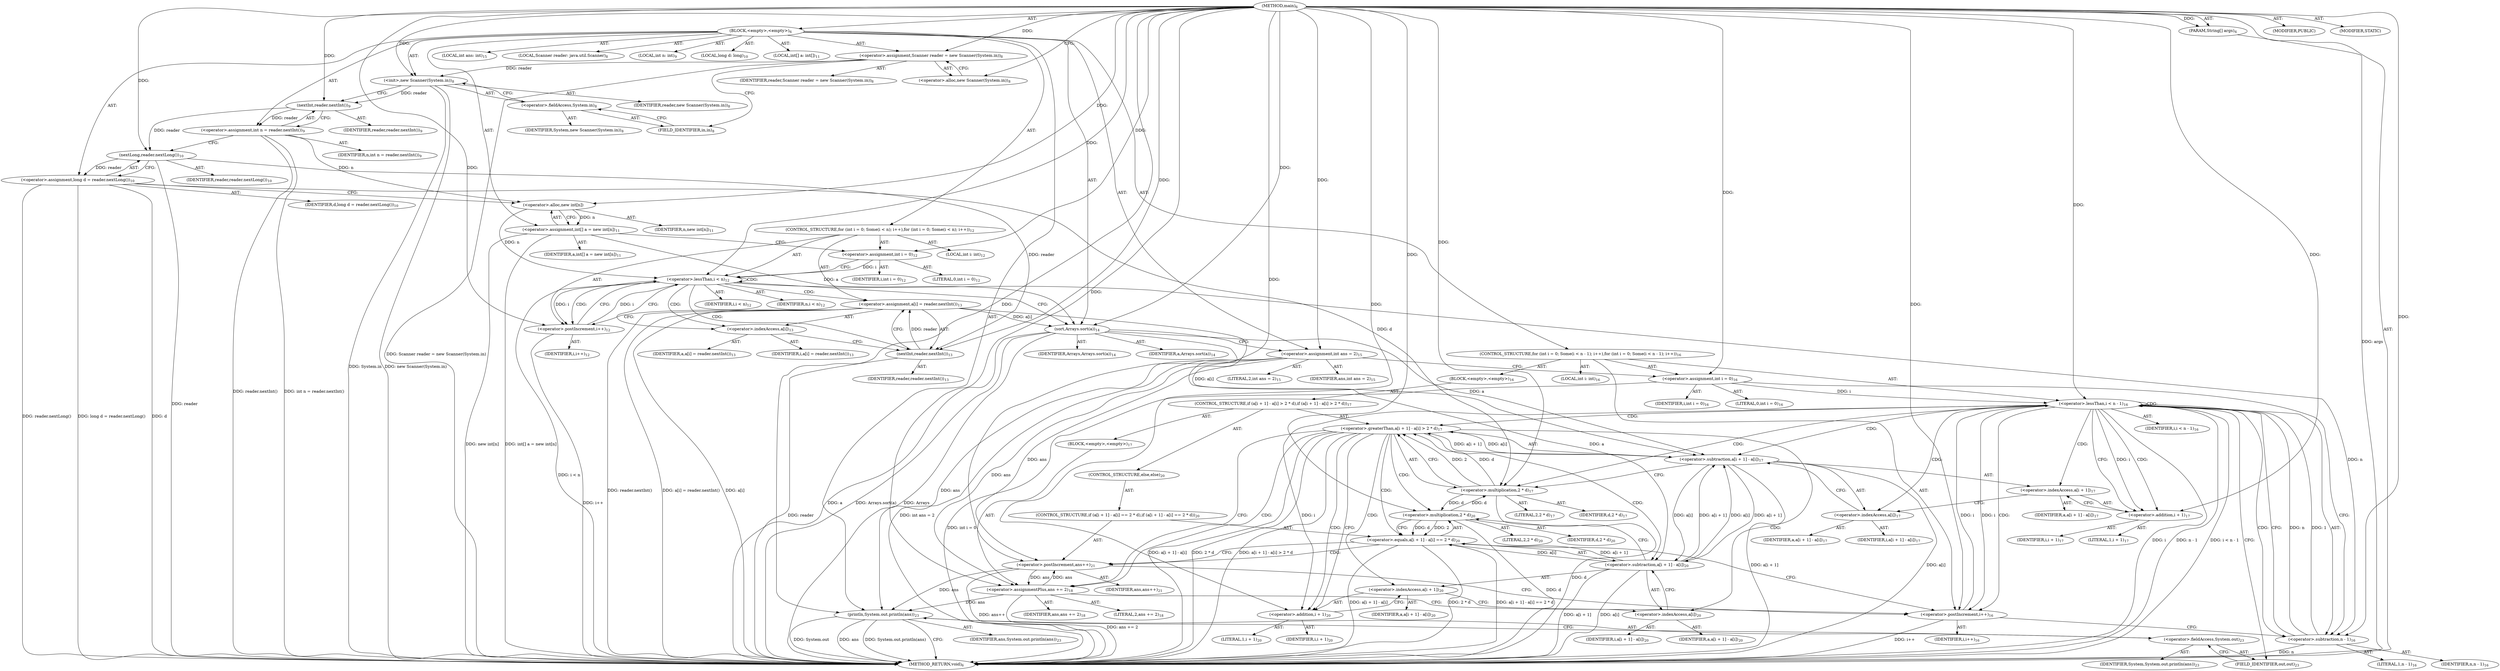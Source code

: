 digraph "main" {  
"19" [label = <(METHOD,main)<SUB>6</SUB>> ]
"20" [label = <(PARAM,String[] args)<SUB>6</SUB>> ]
"21" [label = <(BLOCK,&lt;empty&gt;,&lt;empty&gt;)<SUB>6</SUB>> ]
"4" [label = <(LOCAL,Scanner reader: java.util.Scanner)<SUB>8</SUB>> ]
"22" [label = <(&lt;operator&gt;.assignment,Scanner reader = new Scanner(System.in))<SUB>8</SUB>> ]
"23" [label = <(IDENTIFIER,reader,Scanner reader = new Scanner(System.in))<SUB>8</SUB>> ]
"24" [label = <(&lt;operator&gt;.alloc,new Scanner(System.in))<SUB>8</SUB>> ]
"25" [label = <(&lt;init&gt;,new Scanner(System.in))<SUB>8</SUB>> ]
"3" [label = <(IDENTIFIER,reader,new Scanner(System.in))<SUB>8</SUB>> ]
"26" [label = <(&lt;operator&gt;.fieldAccess,System.in)<SUB>8</SUB>> ]
"27" [label = <(IDENTIFIER,System,new Scanner(System.in))<SUB>8</SUB>> ]
"28" [label = <(FIELD_IDENTIFIER,in,in)<SUB>8</SUB>> ]
"29" [label = <(LOCAL,int n: int)<SUB>9</SUB>> ]
"30" [label = <(&lt;operator&gt;.assignment,int n = reader.nextInt())<SUB>9</SUB>> ]
"31" [label = <(IDENTIFIER,n,int n = reader.nextInt())<SUB>9</SUB>> ]
"32" [label = <(nextInt,reader.nextInt())<SUB>9</SUB>> ]
"33" [label = <(IDENTIFIER,reader,reader.nextInt())<SUB>9</SUB>> ]
"34" [label = <(LOCAL,long d: long)<SUB>10</SUB>> ]
"35" [label = <(&lt;operator&gt;.assignment,long d = reader.nextLong())<SUB>10</SUB>> ]
"36" [label = <(IDENTIFIER,d,long d = reader.nextLong())<SUB>10</SUB>> ]
"37" [label = <(nextLong,reader.nextLong())<SUB>10</SUB>> ]
"38" [label = <(IDENTIFIER,reader,reader.nextLong())<SUB>10</SUB>> ]
"39" [label = <(LOCAL,int[] a: int[])<SUB>11</SUB>> ]
"40" [label = <(&lt;operator&gt;.assignment,int[] a = new int[n])<SUB>11</SUB>> ]
"41" [label = <(IDENTIFIER,a,int[] a = new int[n])<SUB>11</SUB>> ]
"42" [label = <(&lt;operator&gt;.alloc,new int[n])> ]
"43" [label = <(IDENTIFIER,n,new int[n])<SUB>11</SUB>> ]
"44" [label = <(CONTROL_STRUCTURE,for (int i = 0; Some(i &lt; n); i++),for (int i = 0; Some(i &lt; n); i++))<SUB>12</SUB>> ]
"45" [label = <(LOCAL,int i: int)<SUB>12</SUB>> ]
"46" [label = <(&lt;operator&gt;.assignment,int i = 0)<SUB>12</SUB>> ]
"47" [label = <(IDENTIFIER,i,int i = 0)<SUB>12</SUB>> ]
"48" [label = <(LITERAL,0,int i = 0)<SUB>12</SUB>> ]
"49" [label = <(&lt;operator&gt;.lessThan,i &lt; n)<SUB>12</SUB>> ]
"50" [label = <(IDENTIFIER,i,i &lt; n)<SUB>12</SUB>> ]
"51" [label = <(IDENTIFIER,n,i &lt; n)<SUB>12</SUB>> ]
"52" [label = <(&lt;operator&gt;.postIncrement,i++)<SUB>12</SUB>> ]
"53" [label = <(IDENTIFIER,i,i++)<SUB>12</SUB>> ]
"54" [label = <(&lt;operator&gt;.assignment,a[i] = reader.nextInt())<SUB>13</SUB>> ]
"55" [label = <(&lt;operator&gt;.indexAccess,a[i])<SUB>13</SUB>> ]
"56" [label = <(IDENTIFIER,a,a[i] = reader.nextInt())<SUB>13</SUB>> ]
"57" [label = <(IDENTIFIER,i,a[i] = reader.nextInt())<SUB>13</SUB>> ]
"58" [label = <(nextInt,reader.nextInt())<SUB>13</SUB>> ]
"59" [label = <(IDENTIFIER,reader,reader.nextInt())<SUB>13</SUB>> ]
"60" [label = <(sort,Arrays.sort(a))<SUB>14</SUB>> ]
"61" [label = <(IDENTIFIER,Arrays,Arrays.sort(a))<SUB>14</SUB>> ]
"62" [label = <(IDENTIFIER,a,Arrays.sort(a))<SUB>14</SUB>> ]
"63" [label = <(LOCAL,int ans: int)<SUB>15</SUB>> ]
"64" [label = <(&lt;operator&gt;.assignment,int ans = 2)<SUB>15</SUB>> ]
"65" [label = <(IDENTIFIER,ans,int ans = 2)<SUB>15</SUB>> ]
"66" [label = <(LITERAL,2,int ans = 2)<SUB>15</SUB>> ]
"67" [label = <(CONTROL_STRUCTURE,for (int i = 0; Some(i &lt; n - 1); i++),for (int i = 0; Some(i &lt; n - 1); i++))<SUB>16</SUB>> ]
"68" [label = <(LOCAL,int i: int)<SUB>16</SUB>> ]
"69" [label = <(&lt;operator&gt;.assignment,int i = 0)<SUB>16</SUB>> ]
"70" [label = <(IDENTIFIER,i,int i = 0)<SUB>16</SUB>> ]
"71" [label = <(LITERAL,0,int i = 0)<SUB>16</SUB>> ]
"72" [label = <(&lt;operator&gt;.lessThan,i &lt; n - 1)<SUB>16</SUB>> ]
"73" [label = <(IDENTIFIER,i,i &lt; n - 1)<SUB>16</SUB>> ]
"74" [label = <(&lt;operator&gt;.subtraction,n - 1)<SUB>16</SUB>> ]
"75" [label = <(IDENTIFIER,n,n - 1)<SUB>16</SUB>> ]
"76" [label = <(LITERAL,1,n - 1)<SUB>16</SUB>> ]
"77" [label = <(&lt;operator&gt;.postIncrement,i++)<SUB>16</SUB>> ]
"78" [label = <(IDENTIFIER,i,i++)<SUB>16</SUB>> ]
"79" [label = <(BLOCK,&lt;empty&gt;,&lt;empty&gt;)<SUB>16</SUB>> ]
"80" [label = <(CONTROL_STRUCTURE,if (a[i + 1] - a[i] &gt; 2 * d),if (a[i + 1] - a[i] &gt; 2 * d))<SUB>17</SUB>> ]
"81" [label = <(&lt;operator&gt;.greaterThan,a[i + 1] - a[i] &gt; 2 * d)<SUB>17</SUB>> ]
"82" [label = <(&lt;operator&gt;.subtraction,a[i + 1] - a[i])<SUB>17</SUB>> ]
"83" [label = <(&lt;operator&gt;.indexAccess,a[i + 1])<SUB>17</SUB>> ]
"84" [label = <(IDENTIFIER,a,a[i + 1] - a[i])<SUB>17</SUB>> ]
"85" [label = <(&lt;operator&gt;.addition,i + 1)<SUB>17</SUB>> ]
"86" [label = <(IDENTIFIER,i,i + 1)<SUB>17</SUB>> ]
"87" [label = <(LITERAL,1,i + 1)<SUB>17</SUB>> ]
"88" [label = <(&lt;operator&gt;.indexAccess,a[i])<SUB>17</SUB>> ]
"89" [label = <(IDENTIFIER,a,a[i + 1] - a[i])<SUB>17</SUB>> ]
"90" [label = <(IDENTIFIER,i,a[i + 1] - a[i])<SUB>17</SUB>> ]
"91" [label = <(&lt;operator&gt;.multiplication,2 * d)<SUB>17</SUB>> ]
"92" [label = <(LITERAL,2,2 * d)<SUB>17</SUB>> ]
"93" [label = <(IDENTIFIER,d,2 * d)<SUB>17</SUB>> ]
"94" [label = <(BLOCK,&lt;empty&gt;,&lt;empty&gt;)<SUB>17</SUB>> ]
"95" [label = <(&lt;operator&gt;.assignmentPlus,ans += 2)<SUB>18</SUB>> ]
"96" [label = <(IDENTIFIER,ans,ans += 2)<SUB>18</SUB>> ]
"97" [label = <(LITERAL,2,ans += 2)<SUB>18</SUB>> ]
"98" [label = <(CONTROL_STRUCTURE,else,else)<SUB>20</SUB>> ]
"99" [label = <(CONTROL_STRUCTURE,if (a[i + 1] - a[i] == 2 * d),if (a[i + 1] - a[i] == 2 * d))<SUB>20</SUB>> ]
"100" [label = <(&lt;operator&gt;.equals,a[i + 1] - a[i] == 2 * d)<SUB>20</SUB>> ]
"101" [label = <(&lt;operator&gt;.subtraction,a[i + 1] - a[i])<SUB>20</SUB>> ]
"102" [label = <(&lt;operator&gt;.indexAccess,a[i + 1])<SUB>20</SUB>> ]
"103" [label = <(IDENTIFIER,a,a[i + 1] - a[i])<SUB>20</SUB>> ]
"104" [label = <(&lt;operator&gt;.addition,i + 1)<SUB>20</SUB>> ]
"105" [label = <(IDENTIFIER,i,i + 1)<SUB>20</SUB>> ]
"106" [label = <(LITERAL,1,i + 1)<SUB>20</SUB>> ]
"107" [label = <(&lt;operator&gt;.indexAccess,a[i])<SUB>20</SUB>> ]
"108" [label = <(IDENTIFIER,a,a[i + 1] - a[i])<SUB>20</SUB>> ]
"109" [label = <(IDENTIFIER,i,a[i + 1] - a[i])<SUB>20</SUB>> ]
"110" [label = <(&lt;operator&gt;.multiplication,2 * d)<SUB>20</SUB>> ]
"111" [label = <(LITERAL,2,2 * d)<SUB>20</SUB>> ]
"112" [label = <(IDENTIFIER,d,2 * d)<SUB>20</SUB>> ]
"113" [label = <(&lt;operator&gt;.postIncrement,ans++)<SUB>21</SUB>> ]
"114" [label = <(IDENTIFIER,ans,ans++)<SUB>21</SUB>> ]
"115" [label = <(println,System.out.println(ans))<SUB>23</SUB>> ]
"116" [label = <(&lt;operator&gt;.fieldAccess,System.out)<SUB>23</SUB>> ]
"117" [label = <(IDENTIFIER,System,System.out.println(ans))<SUB>23</SUB>> ]
"118" [label = <(FIELD_IDENTIFIER,out,out)<SUB>23</SUB>> ]
"119" [label = <(IDENTIFIER,ans,System.out.println(ans))<SUB>23</SUB>> ]
"120" [label = <(MODIFIER,PUBLIC)> ]
"121" [label = <(MODIFIER,STATIC)> ]
"122" [label = <(METHOD_RETURN,void)<SUB>6</SUB>> ]
  "19" -> "20"  [ label = "AST: "] 
  "19" -> "21"  [ label = "AST: "] 
  "19" -> "120"  [ label = "AST: "] 
  "19" -> "121"  [ label = "AST: "] 
  "19" -> "122"  [ label = "AST: "] 
  "21" -> "4"  [ label = "AST: "] 
  "21" -> "22"  [ label = "AST: "] 
  "21" -> "25"  [ label = "AST: "] 
  "21" -> "29"  [ label = "AST: "] 
  "21" -> "30"  [ label = "AST: "] 
  "21" -> "34"  [ label = "AST: "] 
  "21" -> "35"  [ label = "AST: "] 
  "21" -> "39"  [ label = "AST: "] 
  "21" -> "40"  [ label = "AST: "] 
  "21" -> "44"  [ label = "AST: "] 
  "21" -> "60"  [ label = "AST: "] 
  "21" -> "63"  [ label = "AST: "] 
  "21" -> "64"  [ label = "AST: "] 
  "21" -> "67"  [ label = "AST: "] 
  "21" -> "115"  [ label = "AST: "] 
  "22" -> "23"  [ label = "AST: "] 
  "22" -> "24"  [ label = "AST: "] 
  "25" -> "3"  [ label = "AST: "] 
  "25" -> "26"  [ label = "AST: "] 
  "26" -> "27"  [ label = "AST: "] 
  "26" -> "28"  [ label = "AST: "] 
  "30" -> "31"  [ label = "AST: "] 
  "30" -> "32"  [ label = "AST: "] 
  "32" -> "33"  [ label = "AST: "] 
  "35" -> "36"  [ label = "AST: "] 
  "35" -> "37"  [ label = "AST: "] 
  "37" -> "38"  [ label = "AST: "] 
  "40" -> "41"  [ label = "AST: "] 
  "40" -> "42"  [ label = "AST: "] 
  "42" -> "43"  [ label = "AST: "] 
  "44" -> "45"  [ label = "AST: "] 
  "44" -> "46"  [ label = "AST: "] 
  "44" -> "49"  [ label = "AST: "] 
  "44" -> "52"  [ label = "AST: "] 
  "44" -> "54"  [ label = "AST: "] 
  "46" -> "47"  [ label = "AST: "] 
  "46" -> "48"  [ label = "AST: "] 
  "49" -> "50"  [ label = "AST: "] 
  "49" -> "51"  [ label = "AST: "] 
  "52" -> "53"  [ label = "AST: "] 
  "54" -> "55"  [ label = "AST: "] 
  "54" -> "58"  [ label = "AST: "] 
  "55" -> "56"  [ label = "AST: "] 
  "55" -> "57"  [ label = "AST: "] 
  "58" -> "59"  [ label = "AST: "] 
  "60" -> "61"  [ label = "AST: "] 
  "60" -> "62"  [ label = "AST: "] 
  "64" -> "65"  [ label = "AST: "] 
  "64" -> "66"  [ label = "AST: "] 
  "67" -> "68"  [ label = "AST: "] 
  "67" -> "69"  [ label = "AST: "] 
  "67" -> "72"  [ label = "AST: "] 
  "67" -> "77"  [ label = "AST: "] 
  "67" -> "79"  [ label = "AST: "] 
  "69" -> "70"  [ label = "AST: "] 
  "69" -> "71"  [ label = "AST: "] 
  "72" -> "73"  [ label = "AST: "] 
  "72" -> "74"  [ label = "AST: "] 
  "74" -> "75"  [ label = "AST: "] 
  "74" -> "76"  [ label = "AST: "] 
  "77" -> "78"  [ label = "AST: "] 
  "79" -> "80"  [ label = "AST: "] 
  "80" -> "81"  [ label = "AST: "] 
  "80" -> "94"  [ label = "AST: "] 
  "80" -> "98"  [ label = "AST: "] 
  "81" -> "82"  [ label = "AST: "] 
  "81" -> "91"  [ label = "AST: "] 
  "82" -> "83"  [ label = "AST: "] 
  "82" -> "88"  [ label = "AST: "] 
  "83" -> "84"  [ label = "AST: "] 
  "83" -> "85"  [ label = "AST: "] 
  "85" -> "86"  [ label = "AST: "] 
  "85" -> "87"  [ label = "AST: "] 
  "88" -> "89"  [ label = "AST: "] 
  "88" -> "90"  [ label = "AST: "] 
  "91" -> "92"  [ label = "AST: "] 
  "91" -> "93"  [ label = "AST: "] 
  "94" -> "95"  [ label = "AST: "] 
  "95" -> "96"  [ label = "AST: "] 
  "95" -> "97"  [ label = "AST: "] 
  "98" -> "99"  [ label = "AST: "] 
  "99" -> "100"  [ label = "AST: "] 
  "99" -> "113"  [ label = "AST: "] 
  "100" -> "101"  [ label = "AST: "] 
  "100" -> "110"  [ label = "AST: "] 
  "101" -> "102"  [ label = "AST: "] 
  "101" -> "107"  [ label = "AST: "] 
  "102" -> "103"  [ label = "AST: "] 
  "102" -> "104"  [ label = "AST: "] 
  "104" -> "105"  [ label = "AST: "] 
  "104" -> "106"  [ label = "AST: "] 
  "107" -> "108"  [ label = "AST: "] 
  "107" -> "109"  [ label = "AST: "] 
  "110" -> "111"  [ label = "AST: "] 
  "110" -> "112"  [ label = "AST: "] 
  "113" -> "114"  [ label = "AST: "] 
  "115" -> "116"  [ label = "AST: "] 
  "115" -> "119"  [ label = "AST: "] 
  "116" -> "117"  [ label = "AST: "] 
  "116" -> "118"  [ label = "AST: "] 
  "22" -> "28"  [ label = "CFG: "] 
  "25" -> "32"  [ label = "CFG: "] 
  "30" -> "37"  [ label = "CFG: "] 
  "35" -> "42"  [ label = "CFG: "] 
  "40" -> "46"  [ label = "CFG: "] 
  "60" -> "64"  [ label = "CFG: "] 
  "64" -> "69"  [ label = "CFG: "] 
  "115" -> "122"  [ label = "CFG: "] 
  "24" -> "22"  [ label = "CFG: "] 
  "26" -> "25"  [ label = "CFG: "] 
  "32" -> "30"  [ label = "CFG: "] 
  "37" -> "35"  [ label = "CFG: "] 
  "42" -> "40"  [ label = "CFG: "] 
  "46" -> "49"  [ label = "CFG: "] 
  "49" -> "55"  [ label = "CFG: "] 
  "49" -> "60"  [ label = "CFG: "] 
  "52" -> "49"  [ label = "CFG: "] 
  "54" -> "52"  [ label = "CFG: "] 
  "69" -> "74"  [ label = "CFG: "] 
  "72" -> "85"  [ label = "CFG: "] 
  "72" -> "118"  [ label = "CFG: "] 
  "77" -> "74"  [ label = "CFG: "] 
  "116" -> "115"  [ label = "CFG: "] 
  "28" -> "26"  [ label = "CFG: "] 
  "55" -> "58"  [ label = "CFG: "] 
  "58" -> "54"  [ label = "CFG: "] 
  "74" -> "72"  [ label = "CFG: "] 
  "118" -> "116"  [ label = "CFG: "] 
  "81" -> "95"  [ label = "CFG: "] 
  "81" -> "104"  [ label = "CFG: "] 
  "82" -> "91"  [ label = "CFG: "] 
  "91" -> "81"  [ label = "CFG: "] 
  "95" -> "77"  [ label = "CFG: "] 
  "83" -> "88"  [ label = "CFG: "] 
  "88" -> "82"  [ label = "CFG: "] 
  "100" -> "113"  [ label = "CFG: "] 
  "100" -> "77"  [ label = "CFG: "] 
  "113" -> "77"  [ label = "CFG: "] 
  "85" -> "83"  [ label = "CFG: "] 
  "101" -> "110"  [ label = "CFG: "] 
  "110" -> "100"  [ label = "CFG: "] 
  "102" -> "107"  [ label = "CFG: "] 
  "107" -> "101"  [ label = "CFG: "] 
  "104" -> "102"  [ label = "CFG: "] 
  "19" -> "24"  [ label = "CFG: "] 
  "20" -> "122"  [ label = "DDG: args"] 
  "22" -> "122"  [ label = "DDG: Scanner reader = new Scanner(System.in)"] 
  "25" -> "122"  [ label = "DDG: System.in"] 
  "25" -> "122"  [ label = "DDG: new Scanner(System.in)"] 
  "30" -> "122"  [ label = "DDG: reader.nextInt()"] 
  "30" -> "122"  [ label = "DDG: int n = reader.nextInt()"] 
  "35" -> "122"  [ label = "DDG: d"] 
  "37" -> "122"  [ label = "DDG: reader"] 
  "35" -> "122"  [ label = "DDG: reader.nextLong()"] 
  "35" -> "122"  [ label = "DDG: long d = reader.nextLong()"] 
  "40" -> "122"  [ label = "DDG: new int[n]"] 
  "40" -> "122"  [ label = "DDG: int[] a = new int[n]"] 
  "49" -> "122"  [ label = "DDG: i &lt; n"] 
  "60" -> "122"  [ label = "DDG: a"] 
  "60" -> "122"  [ label = "DDG: Arrays.sort(a)"] 
  "64" -> "122"  [ label = "DDG: int ans = 2"] 
  "69" -> "122"  [ label = "DDG: int i = 0"] 
  "72" -> "122"  [ label = "DDG: i"] 
  "74" -> "122"  [ label = "DDG: n"] 
  "72" -> "122"  [ label = "DDG: n - 1"] 
  "72" -> "122"  [ label = "DDG: i &lt; n - 1"] 
  "115" -> "122"  [ label = "DDG: System.out"] 
  "115" -> "122"  [ label = "DDG: ans"] 
  "115" -> "122"  [ label = "DDG: System.out.println(ans)"] 
  "82" -> "122"  [ label = "DDG: a[i + 1]"] 
  "82" -> "122"  [ label = "DDG: a[i]"] 
  "81" -> "122"  [ label = "DDG: a[i + 1] - a[i]"] 
  "91" -> "122"  [ label = "DDG: d"] 
  "81" -> "122"  [ label = "DDG: 2 * d"] 
  "81" -> "122"  [ label = "DDG: a[i + 1] - a[i] &gt; 2 * d"] 
  "101" -> "122"  [ label = "DDG: a[i + 1]"] 
  "101" -> "122"  [ label = "DDG: a[i]"] 
  "100" -> "122"  [ label = "DDG: a[i + 1] - a[i]"] 
  "110" -> "122"  [ label = "DDG: d"] 
  "100" -> "122"  [ label = "DDG: 2 * d"] 
  "100" -> "122"  [ label = "DDG: a[i + 1] - a[i] == 2 * d"] 
  "113" -> "122"  [ label = "DDG: ans++"] 
  "95" -> "122"  [ label = "DDG: ans += 2"] 
  "77" -> "122"  [ label = "DDG: i++"] 
  "54" -> "122"  [ label = "DDG: a[i]"] 
  "58" -> "122"  [ label = "DDG: reader"] 
  "54" -> "122"  [ label = "DDG: reader.nextInt()"] 
  "54" -> "122"  [ label = "DDG: a[i] = reader.nextInt()"] 
  "52" -> "122"  [ label = "DDG: i++"] 
  "60" -> "122"  [ label = "DDG: Arrays"] 
  "19" -> "20"  [ label = "DDG: "] 
  "19" -> "22"  [ label = "DDG: "] 
  "32" -> "30"  [ label = "DDG: reader"] 
  "37" -> "35"  [ label = "DDG: reader"] 
  "42" -> "40"  [ label = "DDG: n"] 
  "19" -> "64"  [ label = "DDG: "] 
  "22" -> "25"  [ label = "DDG: reader"] 
  "19" -> "25"  [ label = "DDG: "] 
  "19" -> "46"  [ label = "DDG: "] 
  "58" -> "54"  [ label = "DDG: reader"] 
  "19" -> "60"  [ label = "DDG: "] 
  "40" -> "60"  [ label = "DDG: a"] 
  "54" -> "60"  [ label = "DDG: a[i]"] 
  "19" -> "69"  [ label = "DDG: "] 
  "64" -> "115"  [ label = "DDG: ans"] 
  "113" -> "115"  [ label = "DDG: ans"] 
  "95" -> "115"  [ label = "DDG: ans"] 
  "19" -> "115"  [ label = "DDG: "] 
  "25" -> "32"  [ label = "DDG: reader"] 
  "19" -> "32"  [ label = "DDG: "] 
  "32" -> "37"  [ label = "DDG: reader"] 
  "19" -> "37"  [ label = "DDG: "] 
  "30" -> "42"  [ label = "DDG: n"] 
  "19" -> "42"  [ label = "DDG: "] 
  "46" -> "49"  [ label = "DDG: i"] 
  "52" -> "49"  [ label = "DDG: i"] 
  "19" -> "49"  [ label = "DDG: "] 
  "42" -> "49"  [ label = "DDG: n"] 
  "49" -> "52"  [ label = "DDG: i"] 
  "19" -> "52"  [ label = "DDG: "] 
  "69" -> "72"  [ label = "DDG: i"] 
  "77" -> "72"  [ label = "DDG: i"] 
  "19" -> "72"  [ label = "DDG: "] 
  "74" -> "72"  [ label = "DDG: n"] 
  "74" -> "72"  [ label = "DDG: 1"] 
  "19" -> "77"  [ label = "DDG: "] 
  "72" -> "77"  [ label = "DDG: i"] 
  "37" -> "58"  [ label = "DDG: reader"] 
  "19" -> "58"  [ label = "DDG: "] 
  "49" -> "74"  [ label = "DDG: n"] 
  "19" -> "74"  [ label = "DDG: "] 
  "82" -> "81"  [ label = "DDG: a[i + 1]"] 
  "82" -> "81"  [ label = "DDG: a[i]"] 
  "91" -> "81"  [ label = "DDG: 2"] 
  "91" -> "81"  [ label = "DDG: d"] 
  "19" -> "95"  [ label = "DDG: "] 
  "60" -> "82"  [ label = "DDG: a"] 
  "101" -> "82"  [ label = "DDG: a[i + 1]"] 
  "101" -> "82"  [ label = "DDG: a[i]"] 
  "54" -> "82"  [ label = "DDG: a[i]"] 
  "19" -> "91"  [ label = "DDG: "] 
  "35" -> "91"  [ label = "DDG: d"] 
  "110" -> "91"  [ label = "DDG: d"] 
  "64" -> "95"  [ label = "DDG: ans"] 
  "113" -> "95"  [ label = "DDG: ans"] 
  "101" -> "100"  [ label = "DDG: a[i + 1]"] 
  "101" -> "100"  [ label = "DDG: a[i]"] 
  "110" -> "100"  [ label = "DDG: 2"] 
  "110" -> "100"  [ label = "DDG: d"] 
  "64" -> "113"  [ label = "DDG: ans"] 
  "95" -> "113"  [ label = "DDG: ans"] 
  "19" -> "113"  [ label = "DDG: "] 
  "72" -> "85"  [ label = "DDG: i"] 
  "19" -> "85"  [ label = "DDG: "] 
  "60" -> "101"  [ label = "DDG: a"] 
  "82" -> "101"  [ label = "DDG: a[i + 1]"] 
  "82" -> "101"  [ label = "DDG: a[i]"] 
  "19" -> "110"  [ label = "DDG: "] 
  "91" -> "110"  [ label = "DDG: d"] 
  "19" -> "104"  [ label = "DDG: "] 
  "72" -> "104"  [ label = "DDG: i"] 
  "49" -> "49"  [ label = "CDG: "] 
  "49" -> "52"  [ label = "CDG: "] 
  "49" -> "54"  [ label = "CDG: "] 
  "49" -> "58"  [ label = "CDG: "] 
  "49" -> "55"  [ label = "CDG: "] 
  "72" -> "77"  [ label = "CDG: "] 
  "72" -> "81"  [ label = "CDG: "] 
  "72" -> "85"  [ label = "CDG: "] 
  "72" -> "72"  [ label = "CDG: "] 
  "72" -> "74"  [ label = "CDG: "] 
  "72" -> "91"  [ label = "CDG: "] 
  "72" -> "82"  [ label = "CDG: "] 
  "72" -> "83"  [ label = "CDG: "] 
  "72" -> "88"  [ label = "CDG: "] 
  "81" -> "107"  [ label = "CDG: "] 
  "81" -> "102"  [ label = "CDG: "] 
  "81" -> "104"  [ label = "CDG: "] 
  "81" -> "95"  [ label = "CDG: "] 
  "81" -> "101"  [ label = "CDG: "] 
  "81" -> "100"  [ label = "CDG: "] 
  "81" -> "110"  [ label = "CDG: "] 
  "100" -> "113"  [ label = "CDG: "] 
}
